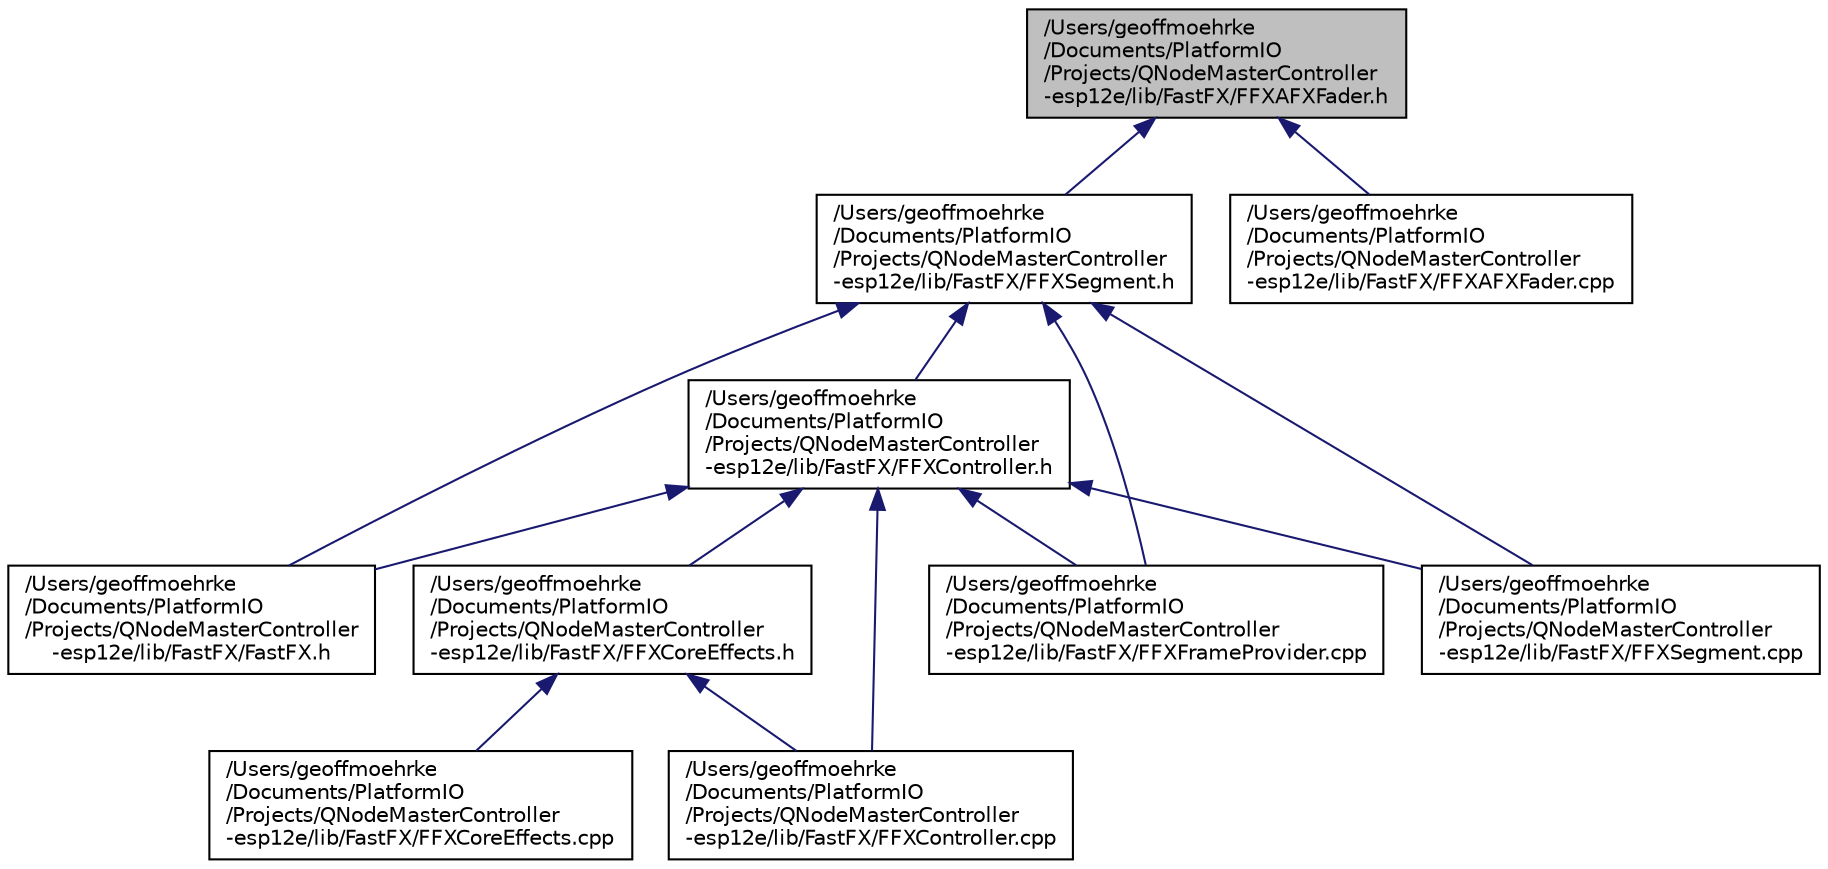 digraph "/Users/geoffmoehrke/Documents/PlatformIO/Projects/QNodeMasterController-esp12e/lib/FastFX/FFXAFXFader.h"
{
 // LATEX_PDF_SIZE
  edge [fontname="Helvetica",fontsize="10",labelfontname="Helvetica",labelfontsize="10"];
  node [fontname="Helvetica",fontsize="10",shape=record];
  Node1 [label="/Users/geoffmoehrke\l/Documents/PlatformIO\l/Projects/QNodeMasterController\l-esp12e/lib/FastFX/FFXAFXFader.h",height=0.2,width=0.4,color="black", fillcolor="grey75", style="filled", fontcolor="black",tooltip=" "];
  Node1 -> Node2 [dir="back",color="midnightblue",fontsize="10",style="solid",fontname="Helvetica"];
  Node2 [label="/Users/geoffmoehrke\l/Documents/PlatformIO\l/Projects/QNodeMasterController\l-esp12e/lib/FastFX/FFXSegment.h",height=0.2,width=0.4,color="black", fillcolor="white", style="filled",URL="$_f_f_x_segment_8h.html",tooltip=" "];
  Node2 -> Node3 [dir="back",color="midnightblue",fontsize="10",style="solid",fontname="Helvetica"];
  Node3 [label="/Users/geoffmoehrke\l/Documents/PlatformIO\l/Projects/QNodeMasterController\l-esp12e/lib/FastFX/FastFX.h",height=0.2,width=0.4,color="black", fillcolor="white", style="filled",URL="$_fast_f_x_8h.html",tooltip=" "];
  Node2 -> Node4 [dir="back",color="midnightblue",fontsize="10",style="solid",fontname="Helvetica"];
  Node4 [label="/Users/geoffmoehrke\l/Documents/PlatformIO\l/Projects/QNodeMasterController\l-esp12e/lib/FastFX/FFXController.h",height=0.2,width=0.4,color="black", fillcolor="white", style="filled",URL="$_f_f_x_controller_8h.html",tooltip=" "];
  Node4 -> Node3 [dir="back",color="midnightblue",fontsize="10",style="solid",fontname="Helvetica"];
  Node4 -> Node5 [dir="back",color="midnightblue",fontsize="10",style="solid",fontname="Helvetica"];
  Node5 [label="/Users/geoffmoehrke\l/Documents/PlatformIO\l/Projects/QNodeMasterController\l-esp12e/lib/FastFX/FFXController.cpp",height=0.2,width=0.4,color="black", fillcolor="white", style="filled",URL="$_f_f_x_controller_8cpp.html",tooltip=" "];
  Node4 -> Node6 [dir="back",color="midnightblue",fontsize="10",style="solid",fontname="Helvetica"];
  Node6 [label="/Users/geoffmoehrke\l/Documents/PlatformIO\l/Projects/QNodeMasterController\l-esp12e/lib/FastFX/FFXCoreEffects.h",height=0.2,width=0.4,color="black", fillcolor="white", style="filled",URL="$_f_f_x_core_effects_8h.html",tooltip=" "];
  Node6 -> Node5 [dir="back",color="midnightblue",fontsize="10",style="solid",fontname="Helvetica"];
  Node6 -> Node7 [dir="back",color="midnightblue",fontsize="10",style="solid",fontname="Helvetica"];
  Node7 [label="/Users/geoffmoehrke\l/Documents/PlatformIO\l/Projects/QNodeMasterController\l-esp12e/lib/FastFX/FFXCoreEffects.cpp",height=0.2,width=0.4,color="black", fillcolor="white", style="filled",URL="$_f_f_x_core_effects_8cpp.html",tooltip=" "];
  Node4 -> Node8 [dir="back",color="midnightblue",fontsize="10",style="solid",fontname="Helvetica"];
  Node8 [label="/Users/geoffmoehrke\l/Documents/PlatformIO\l/Projects/QNodeMasterController\l-esp12e/lib/FastFX/FFXFrameProvider.cpp",height=0.2,width=0.4,color="black", fillcolor="white", style="filled",URL="$_f_f_x_frame_provider_8cpp.html",tooltip=" "];
  Node4 -> Node9 [dir="back",color="midnightblue",fontsize="10",style="solid",fontname="Helvetica"];
  Node9 [label="/Users/geoffmoehrke\l/Documents/PlatformIO\l/Projects/QNodeMasterController\l-esp12e/lib/FastFX/FFXSegment.cpp",height=0.2,width=0.4,color="black", fillcolor="white", style="filled",URL="$_f_f_x_segment_8cpp.html",tooltip=" "];
  Node2 -> Node8 [dir="back",color="midnightblue",fontsize="10",style="solid",fontname="Helvetica"];
  Node2 -> Node9 [dir="back",color="midnightblue",fontsize="10",style="solid",fontname="Helvetica"];
  Node1 -> Node10 [dir="back",color="midnightblue",fontsize="10",style="solid",fontname="Helvetica"];
  Node10 [label="/Users/geoffmoehrke\l/Documents/PlatformIO\l/Projects/QNodeMasterController\l-esp12e/lib/FastFX/FFXAFXFader.cpp",height=0.2,width=0.4,color="black", fillcolor="white", style="filled",URL="$_f_f_x_a_f_x_fader_8cpp.html",tooltip=" "];
}
